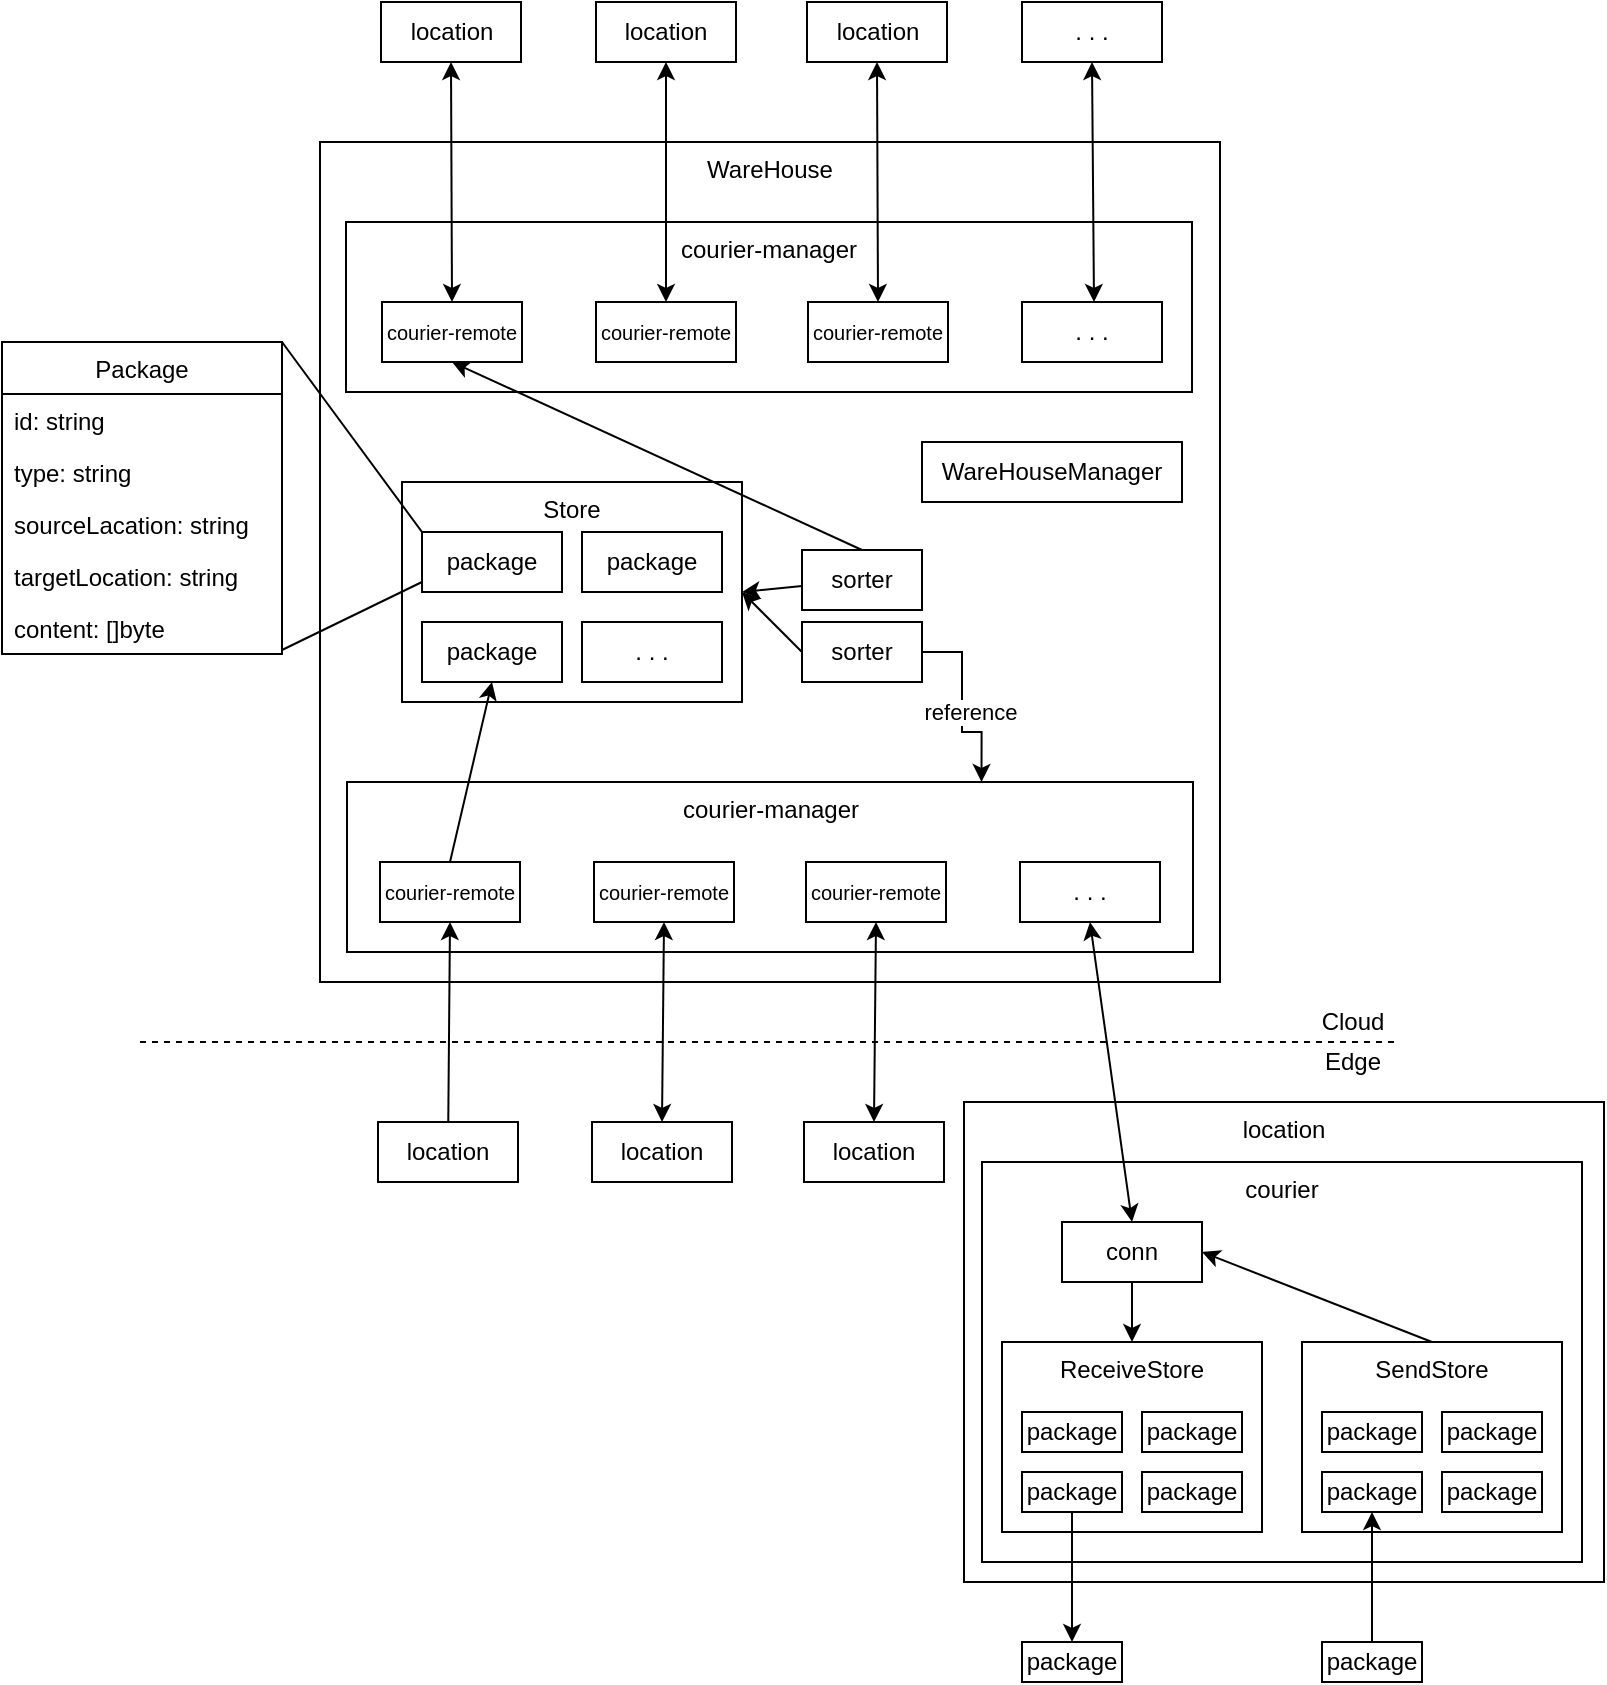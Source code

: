 <mxfile version="16.1.2" type="device"><diagram id="F145fyYi1Wd_kudLt8bz" name="第 1 页"><mxGraphModel dx="1422" dy="865" grid="1" gridSize="10" guides="1" tooltips="1" connect="1" arrows="1" fold="1" page="1" pageScale="1" pageWidth="827" pageHeight="1169" math="0" shadow="0"><root><mxCell id="0"/><mxCell id="1" parent="0"/><mxCell id="lExu5WO_-q-szTPlJ0TB-5" value="location" style="rounded=0;whiteSpace=wrap;html=1;verticalAlign=top;" vertex="1" parent="1"><mxGeometry x="500" y="620" width="320" height="240" as="geometry"/></mxCell><mxCell id="qbgWcFkiDjl8t5ZubD8T-1" value="WareHouse" style="rounded=0;whiteSpace=wrap;html=1;verticalAlign=top;" parent="1" vertex="1"><mxGeometry x="178" y="140" width="450" height="420" as="geometry"/></mxCell><mxCell id="qbgWcFkiDjl8t5ZubD8T-36" value="courier-manager" style="rounded=0;whiteSpace=wrap;html=1;verticalAlign=top;" parent="1" vertex="1"><mxGeometry x="191.5" y="460" width="423" height="85" as="geometry"/></mxCell><mxCell id="qbgWcFkiDjl8t5ZubD8T-35" value="courier-manager" style="rounded=0;whiteSpace=wrap;html=1;verticalAlign=top;" parent="1" vertex="1"><mxGeometry x="191" y="180" width="423" height="85" as="geometry"/></mxCell><mxCell id="qbgWcFkiDjl8t5ZubD8T-2" value="Store" style="rounded=0;whiteSpace=wrap;html=1;verticalAlign=top;" parent="1" vertex="1"><mxGeometry x="219" y="310" width="170" height="110" as="geometry"/></mxCell><mxCell id="qbgWcFkiDjl8t5ZubD8T-3" value="package" style="rounded=0;whiteSpace=wrap;html=1;verticalAlign=middle;" parent="1" vertex="1"><mxGeometry x="229" y="335" width="70" height="30" as="geometry"/></mxCell><mxCell id="qbgWcFkiDjl8t5ZubD8T-4" value="package" style="rounded=0;whiteSpace=wrap;html=1;verticalAlign=middle;" parent="1" vertex="1"><mxGeometry x="309" y="335" width="70" height="30" as="geometry"/></mxCell><mxCell id="qbgWcFkiDjl8t5ZubD8T-5" value="package" style="rounded=0;whiteSpace=wrap;html=1;verticalAlign=middle;" parent="1" vertex="1"><mxGeometry x="229" y="380" width="70" height="30" as="geometry"/></mxCell><mxCell id="qbgWcFkiDjl8t5ZubD8T-6" value=". . ." style="rounded=0;whiteSpace=wrap;html=1;verticalAlign=middle;" parent="1" vertex="1"><mxGeometry x="309" y="380" width="70" height="30" as="geometry"/></mxCell><object label="Package" id="qbgWcFkiDjl8t5ZubD8T-7"><mxCell style="swimlane;fontStyle=0;childLayout=stackLayout;horizontal=1;startSize=26;horizontalStack=0;resizeParent=1;resizeParentMax=0;resizeLast=0;collapsible=1;marginBottom=0;verticalAlign=middle;swimlaneFillColor=none;fillColor=none;" parent="1" vertex="1"><mxGeometry x="19" y="240" width="140" height="156" as="geometry"><mxRectangle x="30" y="250" width="80" height="26" as="alternateBounds"/></mxGeometry></mxCell></object><mxCell id="qbgWcFkiDjl8t5ZubD8T-104" value="id: string" style="text;strokeColor=none;fillColor=none;align=left;verticalAlign=top;spacingLeft=4;spacingRight=4;overflow=hidden;rotatable=0;points=[[0,0.5],[1,0.5]];portConstraint=eastwest;sketch=0;" parent="qbgWcFkiDjl8t5ZubD8T-7" vertex="1"><mxGeometry y="26" width="140" height="26" as="geometry"/></mxCell><mxCell id="qbgWcFkiDjl8t5ZubD8T-105" value="type: string" style="text;strokeColor=none;fillColor=none;align=left;verticalAlign=top;spacingLeft=4;spacingRight=4;overflow=hidden;rotatable=0;points=[[0,0.5],[1,0.5]];portConstraint=eastwest;sketch=0;" parent="qbgWcFkiDjl8t5ZubD8T-7" vertex="1"><mxGeometry y="52" width="140" height="26" as="geometry"/></mxCell><mxCell id="qbgWcFkiDjl8t5ZubD8T-102" value="sourceLacation: string" style="text;strokeColor=none;fillColor=none;align=left;verticalAlign=top;spacingLeft=4;spacingRight=4;overflow=hidden;rotatable=0;points=[[0,0.5],[1,0.5]];portConstraint=eastwest;sketch=0;" parent="qbgWcFkiDjl8t5ZubD8T-7" vertex="1"><mxGeometry y="78" width="140" height="26" as="geometry"/></mxCell><mxCell id="qbgWcFkiDjl8t5ZubD8T-103" value="targetLocation: string" style="text;strokeColor=none;fillColor=none;align=left;verticalAlign=top;spacingLeft=4;spacingRight=4;overflow=hidden;rotatable=0;points=[[0,0.5],[1,0.5]];portConstraint=eastwest;sketch=0;" parent="qbgWcFkiDjl8t5ZubD8T-7" vertex="1"><mxGeometry y="104" width="140" height="26" as="geometry"/></mxCell><mxCell id="qbgWcFkiDjl8t5ZubD8T-10" value="content: []byte" style="text;strokeColor=none;fillColor=none;align=left;verticalAlign=top;spacingLeft=4;spacingRight=4;overflow=hidden;rotatable=0;points=[[0,0.5],[1,0.5]];portConstraint=eastwest;" parent="qbgWcFkiDjl8t5ZubD8T-7" vertex="1"><mxGeometry y="130" width="140" height="26" as="geometry"/></mxCell><mxCell id="qbgWcFkiDjl8t5ZubD8T-11" value="" style="endArrow=none;html=1;exitX=0;exitY=0;exitDx=0;exitDy=0;entryX=1;entryY=0;entryDx=0;entryDy=0;" parent="1" source="qbgWcFkiDjl8t5ZubD8T-3" target="qbgWcFkiDjl8t5ZubD8T-7" edge="1"><mxGeometry width="50" height="50" relative="1" as="geometry"><mxPoint x="379" y="420" as="sourcePoint"/><mxPoint x="429" y="370" as="targetPoint"/></mxGeometry></mxCell><mxCell id="qbgWcFkiDjl8t5ZubD8T-12" value="" style="endArrow=none;html=1;entryX=1;entryY=0.923;entryDx=0;entryDy=0;entryPerimeter=0;" parent="1" target="qbgWcFkiDjl8t5ZubD8T-10" edge="1"><mxGeometry width="50" height="50" relative="1" as="geometry"><mxPoint x="229" y="360" as="sourcePoint"/><mxPoint x="189" y="250" as="targetPoint"/></mxGeometry></mxCell><mxCell id="qbgWcFkiDjl8t5ZubD8T-13" value="sorter" style="rounded=0;whiteSpace=wrap;html=1;verticalAlign=middle;" parent="1" vertex="1"><mxGeometry x="419" y="344" width="60" height="30" as="geometry"/></mxCell><mxCell id="lExu5WO_-q-szTPlJ0TB-1" style="edgeStyle=orthogonalEdgeStyle;rounded=0;orthogonalLoop=1;jettySize=auto;html=1;exitX=1;exitY=0.5;exitDx=0;exitDy=0;entryX=0.75;entryY=0;entryDx=0;entryDy=0;" edge="1" parent="1" source="qbgWcFkiDjl8t5ZubD8T-14" target="qbgWcFkiDjl8t5ZubD8T-36"><mxGeometry relative="1" as="geometry"/></mxCell><mxCell id="lExu5WO_-q-szTPlJ0TB-2" value="reference" style="edgeLabel;html=1;align=center;verticalAlign=middle;resizable=0;points=[];" vertex="1" connectable="0" parent="lExu5WO_-q-szTPlJ0TB-1"><mxGeometry x="0.055" y="4" relative="1" as="geometry"><mxPoint as="offset"/></mxGeometry></mxCell><mxCell id="qbgWcFkiDjl8t5ZubD8T-14" value="sorter" style="rounded=0;whiteSpace=wrap;html=1;verticalAlign=middle;" parent="1" vertex="1"><mxGeometry x="419" y="380" width="60" height="30" as="geometry"/></mxCell><mxCell id="qbgWcFkiDjl8t5ZubD8T-15" value="" style="endArrow=classic;html=1;entryX=1;entryY=0.5;entryDx=0;entryDy=0;" parent="1" source="qbgWcFkiDjl8t5ZubD8T-13" target="qbgWcFkiDjl8t5ZubD8T-2" edge="1"><mxGeometry width="50" height="50" relative="1" as="geometry"><mxPoint x="379" y="420" as="sourcePoint"/><mxPoint x="429" y="370" as="targetPoint"/></mxGeometry></mxCell><mxCell id="qbgWcFkiDjl8t5ZubD8T-16" value="" style="endArrow=classic;html=1;entryX=1;entryY=0.5;entryDx=0;entryDy=0;exitX=0;exitY=0.5;exitDx=0;exitDy=0;" parent="1" source="qbgWcFkiDjl8t5ZubD8T-14" target="qbgWcFkiDjl8t5ZubD8T-2" edge="1"><mxGeometry width="50" height="50" relative="1" as="geometry"><mxPoint x="429" y="372" as="sourcePoint"/><mxPoint x="399" y="375" as="targetPoint"/></mxGeometry></mxCell><mxCell id="qbgWcFkiDjl8t5ZubD8T-20" value="courier-remote" style="rounded=0;whiteSpace=wrap;html=1;verticalAlign=middle;fontSize=10;" parent="1" vertex="1"><mxGeometry x="208" y="500" width="70" height="30" as="geometry"/></mxCell><mxCell id="qbgWcFkiDjl8t5ZubD8T-21" value="courier-remote" style="rounded=0;whiteSpace=wrap;html=1;verticalAlign=middle;fontSize=10;" parent="1" vertex="1"><mxGeometry x="315" y="500" width="70" height="30" as="geometry"/></mxCell><mxCell id="qbgWcFkiDjl8t5ZubD8T-22" value="courier-remote" style="rounded=0;whiteSpace=wrap;html=1;verticalAlign=middle;fontSize=10;" parent="1" vertex="1"><mxGeometry x="421" y="500" width="70" height="30" as="geometry"/></mxCell><mxCell id="qbgWcFkiDjl8t5ZubD8T-24" value=". . ." style="rounded=0;whiteSpace=wrap;html=1;verticalAlign=middle;" parent="1" vertex="1"><mxGeometry x="528" y="500" width="70" height="30" as="geometry"/></mxCell><mxCell id="qbgWcFkiDjl8t5ZubD8T-25" value="courier-remote" style="rounded=0;whiteSpace=wrap;html=1;verticalAlign=middle;fontSize=10;" parent="1" vertex="1"><mxGeometry x="209" y="220" width="70" height="30" as="geometry"/></mxCell><mxCell id="qbgWcFkiDjl8t5ZubD8T-26" value="courier-remote" style="rounded=0;whiteSpace=wrap;html=1;verticalAlign=middle;fontSize=10;" parent="1" vertex="1"><mxGeometry x="316" y="220" width="70" height="30" as="geometry"/></mxCell><mxCell id="qbgWcFkiDjl8t5ZubD8T-27" value="courier-remote" style="rounded=0;whiteSpace=wrap;html=1;verticalAlign=middle;fontSize=10;" parent="1" vertex="1"><mxGeometry x="422" y="220" width="70" height="30" as="geometry"/></mxCell><mxCell id="qbgWcFkiDjl8t5ZubD8T-28" value=". . ." style="rounded=0;whiteSpace=wrap;html=1;verticalAlign=middle;" parent="1" vertex="1"><mxGeometry x="529" y="220" width="70" height="30" as="geometry"/></mxCell><mxCell id="qbgWcFkiDjl8t5ZubD8T-41" value="location" style="rounded=0;whiteSpace=wrap;html=1;verticalAlign=middle;" parent="1" vertex="1"><mxGeometry x="207" y="630" width="70" height="30" as="geometry"/></mxCell><mxCell id="qbgWcFkiDjl8t5ZubD8T-42" value="location" style="rounded=0;whiteSpace=wrap;html=1;verticalAlign=middle;" parent="1" vertex="1"><mxGeometry x="314" y="630" width="70" height="30" as="geometry"/></mxCell><mxCell id="qbgWcFkiDjl8t5ZubD8T-43" value="location" style="rounded=0;whiteSpace=wrap;html=1;verticalAlign=middle;" parent="1" vertex="1"><mxGeometry x="420" y="630" width="70" height="30" as="geometry"/></mxCell><mxCell id="qbgWcFkiDjl8t5ZubD8T-44" value="courier" style="rounded=0;whiteSpace=wrap;html=1;verticalAlign=top;" parent="1" vertex="1"><mxGeometry x="509" y="650" width="300" height="200" as="geometry"/></mxCell><mxCell id="qbgWcFkiDjl8t5ZubD8T-45" value="" style="endArrow=classic;startArrow=none;html=1;exitX=0.5;exitY=1;exitDx=0;exitDy=0;strokeColor=none;startFill=0;" parent="1" source="qbgWcFkiDjl8t5ZubD8T-20" target="qbgWcFkiDjl8t5ZubD8T-41" edge="1"><mxGeometry width="50" height="50" relative="1" as="geometry"><mxPoint x="379" y="420" as="sourcePoint"/><mxPoint x="429" y="370" as="targetPoint"/></mxGeometry></mxCell><mxCell id="qbgWcFkiDjl8t5ZubD8T-47" value="" style="endArrow=classic;startArrow=classic;html=1;exitX=0.5;exitY=0;exitDx=0;exitDy=0;entryX=0.5;entryY=1;entryDx=0;entryDy=0;" parent="1" source="qbgWcFkiDjl8t5ZubD8T-43" target="qbgWcFkiDjl8t5ZubD8T-22" edge="1"><mxGeometry width="50" height="50" relative="1" as="geometry"><mxPoint x="319" y="740" as="sourcePoint"/><mxPoint x="456" y="510" as="targetPoint"/></mxGeometry></mxCell><mxCell id="qbgWcFkiDjl8t5ZubD8T-48" value="" style="endArrow=classic;startArrow=classic;html=1;entryX=0.5;entryY=0;entryDx=0;entryDy=0;exitX=0.5;exitY=1;exitDx=0;exitDy=0;" parent="1" source="qbgWcFkiDjl8t5ZubD8T-21" target="qbgWcFkiDjl8t5ZubD8T-42" edge="1"><mxGeometry width="50" height="50" relative="1" as="geometry"><mxPoint x="289" y="690" as="sourcePoint"/><mxPoint x="339" y="640" as="targetPoint"/></mxGeometry></mxCell><mxCell id="qbgWcFkiDjl8t5ZubD8T-49" value="" style="endArrow=classic;startArrow=classic;html=1;entryX=0.5;entryY=0;entryDx=0;entryDy=0;exitX=0.5;exitY=1;exitDx=0;exitDy=0;" parent="1" source="qbgWcFkiDjl8t5ZubD8T-24" target="qbgWcFkiDjl8t5ZubD8T-123" edge="1"><mxGeometry width="50" height="50" relative="1" as="geometry"><mxPoint x="359.5" y="530" as="sourcePoint"/><mxPoint x="360" y="590" as="targetPoint"/></mxGeometry></mxCell><mxCell id="qbgWcFkiDjl8t5ZubD8T-50" value="" style="endArrow=classic;startArrow=classic;html=1;exitX=0.5;exitY=0;exitDx=0;exitDy=0;entryX=0.5;entryY=1;entryDx=0;entryDy=0;" parent="1" source="qbgWcFkiDjl8t5ZubD8T-25" target="qbgWcFkiDjl8t5ZubD8T-51" edge="1"><mxGeometry width="50" height="50" relative="1" as="geometry"><mxPoint x="252.5" y="530" as="sourcePoint"/><mxPoint x="244" y="120" as="targetPoint"/></mxGeometry></mxCell><mxCell id="qbgWcFkiDjl8t5ZubD8T-51" value="location" style="rounded=0;whiteSpace=wrap;html=1;verticalAlign=middle;" parent="1" vertex="1"><mxGeometry x="208.5" y="70" width="70" height="30" as="geometry"/></mxCell><mxCell id="qbgWcFkiDjl8t5ZubD8T-52" value="location" style="rounded=0;whiteSpace=wrap;html=1;verticalAlign=middle;" parent="1" vertex="1"><mxGeometry x="316" y="70" width="70" height="30" as="geometry"/></mxCell><mxCell id="qbgWcFkiDjl8t5ZubD8T-53" value="location" style="rounded=0;whiteSpace=wrap;html=1;verticalAlign=middle;" parent="1" vertex="1"><mxGeometry x="421.5" y="70" width="70" height="30" as="geometry"/></mxCell><mxCell id="qbgWcFkiDjl8t5ZubD8T-54" value=". . ." style="rounded=0;whiteSpace=wrap;html=1;verticalAlign=middle;" parent="1" vertex="1"><mxGeometry x="529" y="70" width="70" height="30" as="geometry"/></mxCell><mxCell id="qbgWcFkiDjl8t5ZubD8T-55" value="" style="endArrow=classic;startArrow=classic;html=1;exitX=0.5;exitY=0;exitDx=0;exitDy=0;entryX=0.5;entryY=1;entryDx=0;entryDy=0;" parent="1" source="qbgWcFkiDjl8t5ZubD8T-26" target="qbgWcFkiDjl8t5ZubD8T-52" edge="1"><mxGeometry width="50" height="50" relative="1" as="geometry"><mxPoint x="254" y="230" as="sourcePoint"/><mxPoint x="254" y="130" as="targetPoint"/></mxGeometry></mxCell><mxCell id="qbgWcFkiDjl8t5ZubD8T-56" value="" style="endArrow=classic;startArrow=classic;html=1;exitX=0.5;exitY=0;exitDx=0;exitDy=0;entryX=0.5;entryY=1;entryDx=0;entryDy=0;" parent="1" source="qbgWcFkiDjl8t5ZubD8T-27" target="qbgWcFkiDjl8t5ZubD8T-53" edge="1"><mxGeometry width="50" height="50" relative="1" as="geometry"><mxPoint x="361" y="230" as="sourcePoint"/><mxPoint x="361.5" y="130" as="targetPoint"/></mxGeometry></mxCell><mxCell id="qbgWcFkiDjl8t5ZubD8T-57" value="" style="endArrow=classic;startArrow=classic;html=1;entryX=0.5;entryY=1;entryDx=0;entryDy=0;" parent="1" target="qbgWcFkiDjl8t5ZubD8T-54" edge="1"><mxGeometry width="50" height="50" relative="1" as="geometry"><mxPoint x="565" y="220" as="sourcePoint"/><mxPoint x="467" y="130" as="targetPoint"/></mxGeometry></mxCell><mxCell id="qbgWcFkiDjl8t5ZubD8T-58" value="" style="endArrow=classic;html=1;exitX=0.5;exitY=0;exitDx=0;exitDy=0;entryX=0.5;entryY=1;entryDx=0;entryDy=0;" parent="1" source="qbgWcFkiDjl8t5ZubD8T-20" target="qbgWcFkiDjl8t5ZubD8T-5" edge="1"><mxGeometry width="50" height="50" relative="1" as="geometry"><mxPoint x="369" y="420" as="sourcePoint"/><mxPoint x="419" y="370" as="targetPoint"/></mxGeometry></mxCell><mxCell id="qbgWcFkiDjl8t5ZubD8T-60" value="" style="endArrow=none;dashed=1;html=1;" parent="1" edge="1"><mxGeometry width="50" height="50" relative="1" as="geometry"><mxPoint x="88" y="590" as="sourcePoint"/><mxPoint x="718" y="590" as="targetPoint"/></mxGeometry></mxCell><mxCell id="qbgWcFkiDjl8t5ZubD8T-61" value="Cloud" style="text;html=1;align=center;verticalAlign=middle;resizable=0;points=[];autosize=1;strokeColor=none;" parent="1" vertex="1"><mxGeometry x="669" y="570" width="50" height="20" as="geometry"/></mxCell><mxCell id="qbgWcFkiDjl8t5ZubD8T-62" value="Edge" style="text;html=1;align=center;verticalAlign=middle;resizable=0;points=[];autosize=1;strokeColor=none;" parent="1" vertex="1"><mxGeometry x="674" y="590" width="40" height="20" as="geometry"/></mxCell><mxCell id="qbgWcFkiDjl8t5ZubD8T-79" value="" style="endArrow=classic;html=1;entryX=0.5;entryY=1;entryDx=0;entryDy=0;" parent="1" source="qbgWcFkiDjl8t5ZubD8T-41" target="qbgWcFkiDjl8t5ZubD8T-20" edge="1"><mxGeometry width="50" height="50" relative="1" as="geometry"><mxPoint x="252.5" y="500" as="sourcePoint"/><mxPoint x="244" y="530" as="targetPoint"/></mxGeometry></mxCell><mxCell id="qbgWcFkiDjl8t5ZubD8T-80" value="" style="endArrow=classic;html=1;entryX=0.5;entryY=1;entryDx=0;entryDy=0;exitX=0.5;exitY=0;exitDx=0;exitDy=0;" parent="1" source="qbgWcFkiDjl8t5ZubD8T-13" target="qbgWcFkiDjl8t5ZubD8T-25" edge="1"><mxGeometry width="50" height="50" relative="1" as="geometry"><mxPoint x="369" y="330" as="sourcePoint"/><mxPoint x="419" y="280" as="targetPoint"/></mxGeometry></mxCell><mxCell id="qbgWcFkiDjl8t5ZubD8T-110" value="ReceiveStore" style="rounded=0;whiteSpace=wrap;html=1;verticalAlign=top;" parent="1" vertex="1"><mxGeometry x="519" y="740" width="130" height="95" as="geometry"/></mxCell><mxCell id="qbgWcFkiDjl8t5ZubD8T-111" value="package" style="rounded=0;whiteSpace=wrap;html=1;verticalAlign=middle;" parent="1" vertex="1"><mxGeometry x="529" y="775" width="50" height="20" as="geometry"/></mxCell><mxCell id="qbgWcFkiDjl8t5ZubD8T-112" value="package" style="rounded=0;whiteSpace=wrap;html=1;verticalAlign=middle;" parent="1" vertex="1"><mxGeometry x="589" y="775" width="50" height="20" as="geometry"/></mxCell><mxCell id="qbgWcFkiDjl8t5ZubD8T-113" value="package" style="rounded=0;whiteSpace=wrap;html=1;verticalAlign=middle;" parent="1" vertex="1"><mxGeometry x="529" y="805" width="50" height="20" as="geometry"/></mxCell><mxCell id="qbgWcFkiDjl8t5ZubD8T-114" value="package" style="rounded=0;whiteSpace=wrap;html=1;verticalAlign=middle;" parent="1" vertex="1"><mxGeometry x="589" y="805" width="50" height="20" as="geometry"/></mxCell><mxCell id="qbgWcFkiDjl8t5ZubD8T-116" value="SendStore" style="rounded=0;whiteSpace=wrap;html=1;verticalAlign=top;" parent="1" vertex="1"><mxGeometry x="669" y="740" width="130" height="95" as="geometry"/></mxCell><mxCell id="qbgWcFkiDjl8t5ZubD8T-117" value="package" style="rounded=0;whiteSpace=wrap;html=1;verticalAlign=middle;" parent="1" vertex="1"><mxGeometry x="679" y="775" width="50" height="20" as="geometry"/></mxCell><mxCell id="qbgWcFkiDjl8t5ZubD8T-118" value="package" style="rounded=0;whiteSpace=wrap;html=1;verticalAlign=middle;" parent="1" vertex="1"><mxGeometry x="739" y="775" width="50" height="20" as="geometry"/></mxCell><mxCell id="qbgWcFkiDjl8t5ZubD8T-119" value="package" style="rounded=0;whiteSpace=wrap;html=1;verticalAlign=middle;" parent="1" vertex="1"><mxGeometry x="679" y="805" width="50" height="20" as="geometry"/></mxCell><mxCell id="qbgWcFkiDjl8t5ZubD8T-120" value="package" style="rounded=0;whiteSpace=wrap;html=1;verticalAlign=middle;" parent="1" vertex="1"><mxGeometry x="739" y="805" width="50" height="20" as="geometry"/></mxCell><mxCell id="qbgWcFkiDjl8t5ZubD8T-123" value="conn" style="rounded=0;whiteSpace=wrap;html=1;verticalAlign=middle;" parent="1" vertex="1"><mxGeometry x="549" y="680" width="70" height="30" as="geometry"/></mxCell><mxCell id="qbgWcFkiDjl8t5ZubD8T-125" value="WareHouseManager" style="rounded=0;whiteSpace=wrap;html=1;verticalAlign=middle;" parent="1" vertex="1"><mxGeometry x="479" y="290" width="130" height="30" as="geometry"/></mxCell><mxCell id="qbgWcFkiDjl8t5ZubD8T-127" value="" style="endArrow=classic;html=1;exitX=0.5;exitY=1;exitDx=0;exitDy=0;entryX=0.5;entryY=0;entryDx=0;entryDy=0;" parent="1" source="qbgWcFkiDjl8t5ZubD8T-123" target="qbgWcFkiDjl8t5ZubD8T-110" edge="1"><mxGeometry width="50" height="50" relative="1" as="geometry"><mxPoint x="324" y="750" as="sourcePoint"/><mxPoint x="249.5" y="690" as="targetPoint"/></mxGeometry></mxCell><mxCell id="qbgWcFkiDjl8t5ZubD8T-128" value="" style="endArrow=classic;html=1;exitX=0.5;exitY=0;exitDx=0;exitDy=0;entryX=1;entryY=0.5;entryDx=0;entryDy=0;" parent="1" source="qbgWcFkiDjl8t5ZubD8T-116" target="qbgWcFkiDjl8t5ZubD8T-123" edge="1"><mxGeometry width="50" height="50" relative="1" as="geometry"><mxPoint x="594" y="720" as="sourcePoint"/><mxPoint x="594" y="750" as="targetPoint"/></mxGeometry></mxCell><mxCell id="qbgWcFkiDjl8t5ZubD8T-129" value="package" style="rounded=0;whiteSpace=wrap;html=1;verticalAlign=middle;" parent="1" vertex="1"><mxGeometry x="679" y="890" width="50" height="20" as="geometry"/></mxCell><mxCell id="qbgWcFkiDjl8t5ZubD8T-130" value="" style="endArrow=classic;html=1;exitX=0.5;exitY=0;exitDx=0;exitDy=0;entryX=0.5;entryY=1;entryDx=0;entryDy=0;" parent="1" source="qbgWcFkiDjl8t5ZubD8T-129" target="qbgWcFkiDjl8t5ZubD8T-119" edge="1"><mxGeometry width="50" height="50" relative="1" as="geometry"><mxPoint x="744" y="750" as="sourcePoint"/><mxPoint x="629" y="705" as="targetPoint"/></mxGeometry></mxCell><mxCell id="qbgWcFkiDjl8t5ZubD8T-131" value="package" style="rounded=0;whiteSpace=wrap;html=1;verticalAlign=middle;" parent="1" vertex="1"><mxGeometry x="529" y="890" width="50" height="20" as="geometry"/></mxCell><mxCell id="qbgWcFkiDjl8t5ZubD8T-132" value="" style="endArrow=classic;html=1;exitX=0.5;exitY=1;exitDx=0;exitDy=0;entryX=0.5;entryY=0;entryDx=0;entryDy=0;" parent="1" source="qbgWcFkiDjl8t5ZubD8T-113" target="qbgWcFkiDjl8t5ZubD8T-131" edge="1"><mxGeometry width="50" height="50" relative="1" as="geometry"><mxPoint x="714" y="880" as="sourcePoint"/><mxPoint x="714" y="835" as="targetPoint"/></mxGeometry></mxCell></root></mxGraphModel></diagram></mxfile>